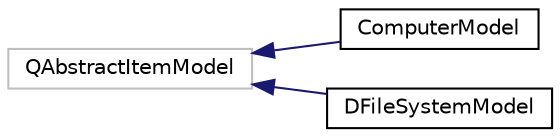 digraph "类继承关系图"
{
  edge [fontname="Helvetica",fontsize="10",labelfontname="Helvetica",labelfontsize="10"];
  node [fontname="Helvetica",fontsize="10",shape=record];
  rankdir="LR";
  Node2032 [label="QAbstractItemModel",height=0.2,width=0.4,color="grey75", fillcolor="white", style="filled"];
  Node2032 -> Node0 [dir="back",color="midnightblue",fontsize="10",style="solid",fontname="Helvetica"];
  Node0 [label="ComputerModel",height=0.2,width=0.4,color="black", fillcolor="white", style="filled",URL="$class_computer_model.html"];
  Node2032 -> Node2034 [dir="back",color="midnightblue",fontsize="10",style="solid",fontname="Helvetica"];
  Node2034 [label="DFileSystemModel",height=0.2,width=0.4,color="black", fillcolor="white", style="filled",URL="$class_d_file_system_model.html"];
}
